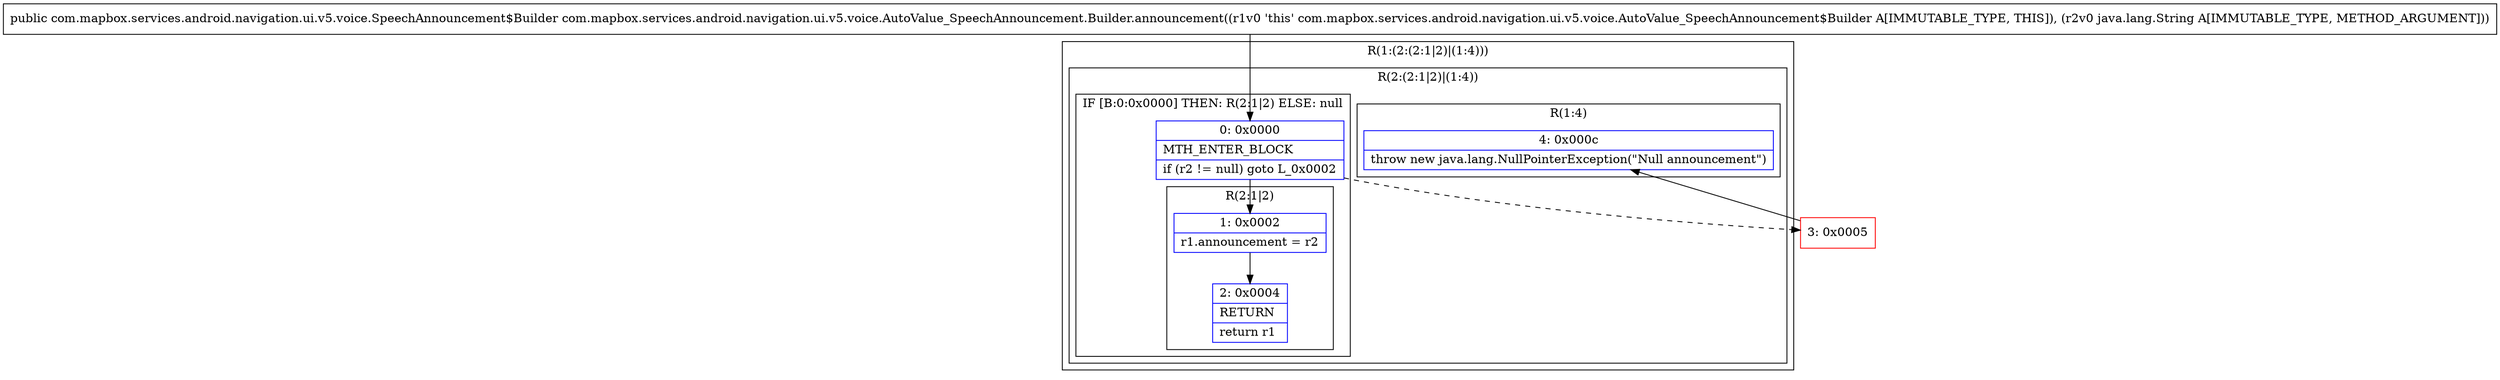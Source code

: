 digraph "CFG forcom.mapbox.services.android.navigation.ui.v5.voice.AutoValue_SpeechAnnouncement.Builder.announcement(Ljava\/lang\/String;)Lcom\/mapbox\/services\/android\/navigation\/ui\/v5\/voice\/SpeechAnnouncement$Builder;" {
subgraph cluster_Region_1086737856 {
label = "R(1:(2:(2:1|2)|(1:4)))";
node [shape=record,color=blue];
subgraph cluster_Region_884773744 {
label = "R(2:(2:1|2)|(1:4))";
node [shape=record,color=blue];
subgraph cluster_IfRegion_1862627930 {
label = "IF [B:0:0x0000] THEN: R(2:1|2) ELSE: null";
node [shape=record,color=blue];
Node_0 [shape=record,label="{0\:\ 0x0000|MTH_ENTER_BLOCK\l|if (r2 != null) goto L_0x0002\l}"];
subgraph cluster_Region_1615972112 {
label = "R(2:1|2)";
node [shape=record,color=blue];
Node_1 [shape=record,label="{1\:\ 0x0002|r1.announcement = r2\l}"];
Node_2 [shape=record,label="{2\:\ 0x0004|RETURN\l|return r1\l}"];
}
}
subgraph cluster_Region_302722711 {
label = "R(1:4)";
node [shape=record,color=blue];
Node_4 [shape=record,label="{4\:\ 0x000c|throw new java.lang.NullPointerException(\"Null announcement\")\l}"];
}
}
}
Node_3 [shape=record,color=red,label="{3\:\ 0x0005}"];
MethodNode[shape=record,label="{public com.mapbox.services.android.navigation.ui.v5.voice.SpeechAnnouncement$Builder com.mapbox.services.android.navigation.ui.v5.voice.AutoValue_SpeechAnnouncement.Builder.announcement((r1v0 'this' com.mapbox.services.android.navigation.ui.v5.voice.AutoValue_SpeechAnnouncement$Builder A[IMMUTABLE_TYPE, THIS]), (r2v0 java.lang.String A[IMMUTABLE_TYPE, METHOD_ARGUMENT])) }"];
MethodNode -> Node_0;
Node_0 -> Node_1;
Node_0 -> Node_3[style=dashed];
Node_1 -> Node_2;
Node_3 -> Node_4;
}

